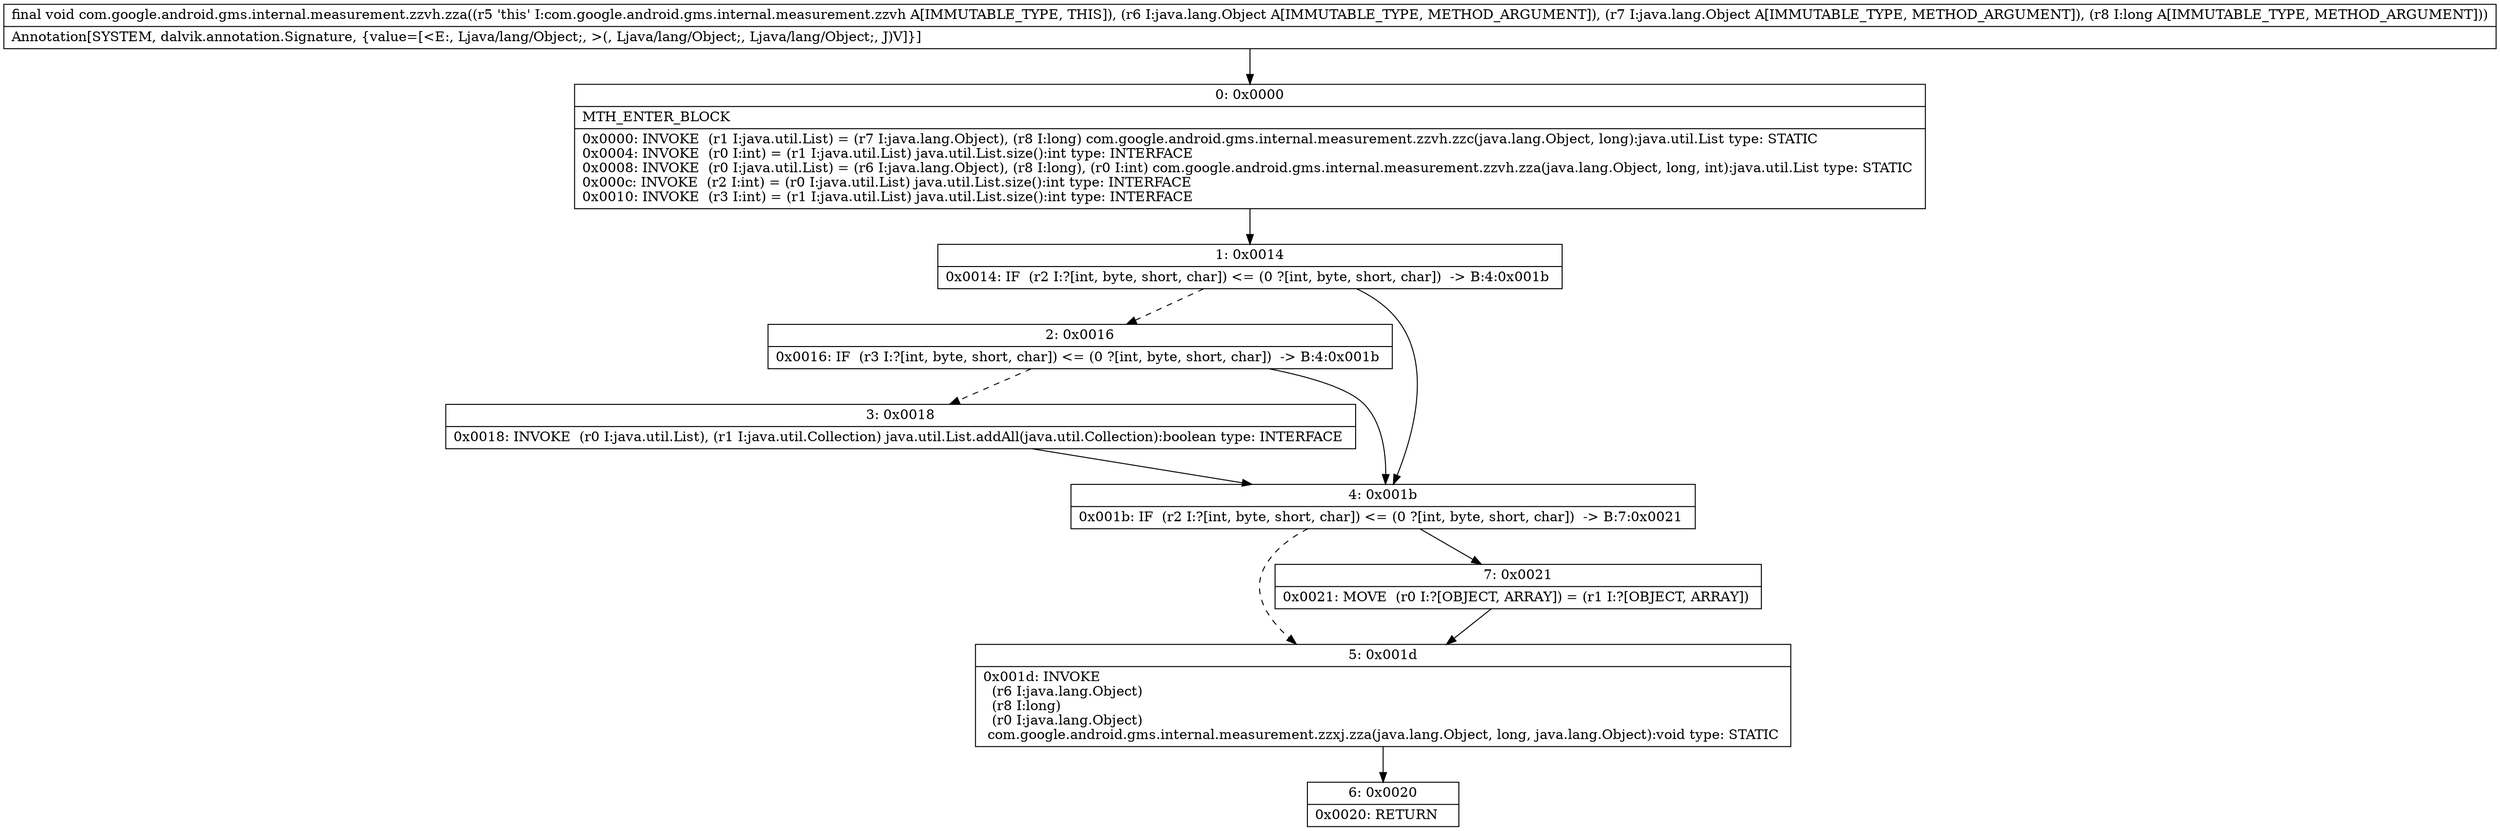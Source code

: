 digraph "CFG forcom.google.android.gms.internal.measurement.zzvh.zza(Ljava\/lang\/Object;Ljava\/lang\/Object;J)V" {
Node_0 [shape=record,label="{0\:\ 0x0000|MTH_ENTER_BLOCK\l|0x0000: INVOKE  (r1 I:java.util.List) = (r7 I:java.lang.Object), (r8 I:long) com.google.android.gms.internal.measurement.zzvh.zzc(java.lang.Object, long):java.util.List type: STATIC \l0x0004: INVOKE  (r0 I:int) = (r1 I:java.util.List) java.util.List.size():int type: INTERFACE \l0x0008: INVOKE  (r0 I:java.util.List) = (r6 I:java.lang.Object), (r8 I:long), (r0 I:int) com.google.android.gms.internal.measurement.zzvh.zza(java.lang.Object, long, int):java.util.List type: STATIC \l0x000c: INVOKE  (r2 I:int) = (r0 I:java.util.List) java.util.List.size():int type: INTERFACE \l0x0010: INVOKE  (r3 I:int) = (r1 I:java.util.List) java.util.List.size():int type: INTERFACE \l}"];
Node_1 [shape=record,label="{1\:\ 0x0014|0x0014: IF  (r2 I:?[int, byte, short, char]) \<= (0 ?[int, byte, short, char])  \-\> B:4:0x001b \l}"];
Node_2 [shape=record,label="{2\:\ 0x0016|0x0016: IF  (r3 I:?[int, byte, short, char]) \<= (0 ?[int, byte, short, char])  \-\> B:4:0x001b \l}"];
Node_3 [shape=record,label="{3\:\ 0x0018|0x0018: INVOKE  (r0 I:java.util.List), (r1 I:java.util.Collection) java.util.List.addAll(java.util.Collection):boolean type: INTERFACE \l}"];
Node_4 [shape=record,label="{4\:\ 0x001b|0x001b: IF  (r2 I:?[int, byte, short, char]) \<= (0 ?[int, byte, short, char])  \-\> B:7:0x0021 \l}"];
Node_5 [shape=record,label="{5\:\ 0x001d|0x001d: INVOKE  \l  (r6 I:java.lang.Object)\l  (r8 I:long)\l  (r0 I:java.lang.Object)\l com.google.android.gms.internal.measurement.zzxj.zza(java.lang.Object, long, java.lang.Object):void type: STATIC \l}"];
Node_6 [shape=record,label="{6\:\ 0x0020|0x0020: RETURN   \l}"];
Node_7 [shape=record,label="{7\:\ 0x0021|0x0021: MOVE  (r0 I:?[OBJECT, ARRAY]) = (r1 I:?[OBJECT, ARRAY]) \l}"];
MethodNode[shape=record,label="{final void com.google.android.gms.internal.measurement.zzvh.zza((r5 'this' I:com.google.android.gms.internal.measurement.zzvh A[IMMUTABLE_TYPE, THIS]), (r6 I:java.lang.Object A[IMMUTABLE_TYPE, METHOD_ARGUMENT]), (r7 I:java.lang.Object A[IMMUTABLE_TYPE, METHOD_ARGUMENT]), (r8 I:long A[IMMUTABLE_TYPE, METHOD_ARGUMENT]))  | Annotation[SYSTEM, dalvik.annotation.Signature, \{value=[\<E:, Ljava\/lang\/Object;, \>(, Ljava\/lang\/Object;, Ljava\/lang\/Object;, J)V]\}]\l}"];
MethodNode -> Node_0;
Node_0 -> Node_1;
Node_1 -> Node_2[style=dashed];
Node_1 -> Node_4;
Node_2 -> Node_3[style=dashed];
Node_2 -> Node_4;
Node_3 -> Node_4;
Node_4 -> Node_5[style=dashed];
Node_4 -> Node_7;
Node_5 -> Node_6;
Node_7 -> Node_5;
}

